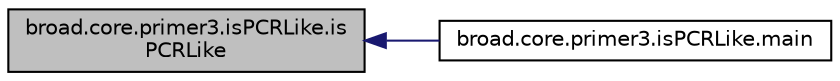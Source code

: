 digraph "broad.core.primer3.isPCRLike.isPCRLike"
{
  edge [fontname="Helvetica",fontsize="10",labelfontname="Helvetica",labelfontsize="10"];
  node [fontname="Helvetica",fontsize="10",shape=record];
  rankdir="LR";
  Node1 [label="broad.core.primer3.isPCRLike.is\lPCRLike",height=0.2,width=0.4,color="black", fillcolor="grey75", style="filled" fontcolor="black"];
  Node1 -> Node2 [dir="back",color="midnightblue",fontsize="10",style="solid",fontname="Helvetica"];
  Node2 [label="broad.core.primer3.isPCRLike.main",height=0.2,width=0.4,color="black", fillcolor="white", style="filled",URL="$classbroad_1_1core_1_1primer3_1_1is_p_c_r_like.html#ab5392a951ae1926097ad0666c22572b3"];
}
